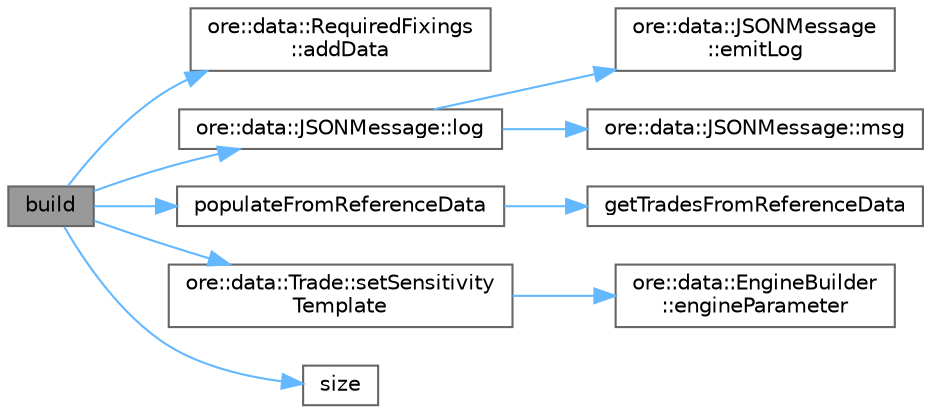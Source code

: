 digraph "build"
{
 // INTERACTIVE_SVG=YES
 // LATEX_PDF_SIZE
  bgcolor="transparent";
  edge [fontname=Helvetica,fontsize=10,labelfontname=Helvetica,labelfontsize=10];
  node [fontname=Helvetica,fontsize=10,shape=box,height=0.2,width=0.4];
  rankdir="LR";
  Node1 [label="build",height=0.2,width=0.4,color="gray40", fillcolor="grey60", style="filled", fontcolor="black",tooltip="Build QuantLib/QuantExt instrument, link pricing engine."];
  Node1 -> Node2 [color="steelblue1",style="solid"];
  Node2 [label="ore::data::RequiredFixings\l::addData",height=0.2,width=0.4,color="grey40", fillcolor="white", style="filled",URL="$classore_1_1data_1_1_required_fixings.html#a6239d4397d1d7eb1de886f13bdc8d9d4",tooltip=" "];
  Node1 -> Node3 [color="steelblue1",style="solid"];
  Node3 [label="ore::data::JSONMessage::log",height=0.2,width=0.4,color="grey40", fillcolor="white", style="filled",URL="$classore_1_1data_1_1_j_s_o_n_message.html#a5e21eca2668ed948bdc409b19a78e5bb",tooltip="generate Boost log record to pass to corresponding sinks"];
  Node3 -> Node4 [color="steelblue1",style="solid"];
  Node4 [label="ore::data::JSONMessage\l::emitLog",height=0.2,width=0.4,color="grey40", fillcolor="white", style="filled",URL="$classore_1_1data_1_1_j_s_o_n_message.html#a6a9077605df871e6e961dd0099645b35",tooltip="generate Boost log record - this method is called by log()"];
  Node3 -> Node5 [color="steelblue1",style="solid"];
  Node5 [label="ore::data::JSONMessage::msg",height=0.2,width=0.4,color="grey40", fillcolor="white", style="filled",URL="$classore_1_1data_1_1_j_s_o_n_message.html#a39f83a0ab38c425a8844c8892b93d69e",tooltip="return a std::string for the log file"];
  Node1 -> Node6 [color="steelblue1",style="solid"];
  Node6 [label="populateFromReferenceData",height=0.2,width=0.4,color="grey40", fillcolor="white", style="filled",URL="$classore_1_1data_1_1_composite_trade.html#acaea9430880ad744704816afb67fe57d",tooltip=" "];
  Node6 -> Node7 [color="steelblue1",style="solid"];
  Node7 [label="getTradesFromReferenceData",height=0.2,width=0.4,color="grey40", fillcolor="white", style="filled",URL="$classore_1_1data_1_1_composite_trade.html#a5f191502cf0fceb77c8d9e70247c564b",tooltip=" "];
  Node1 -> Node8 [color="steelblue1",style="solid"];
  Node8 [label="ore::data::Trade::setSensitivity\lTemplate",height=0.2,width=0.4,color="grey40", fillcolor="white", style="filled",URL="$classore_1_1data_1_1_trade.html#a788e0abfac5089ac015b7d71dbda25e3",tooltip=" "];
  Node8 -> Node9 [color="steelblue1",style="solid"];
  Node9 [label="ore::data::EngineBuilder\l::engineParameter",height=0.2,width=0.4,color="grey40", fillcolor="white", style="filled",URL="$classore_1_1data_1_1_engine_builder.html#a9d7654707f3b935dcf6a7b19df70c085",tooltip=" "];
  Node1 -> Node10 [color="steelblue1",style="solid"];
  Node10 [label="size",height=0.2,width=0.4,color="grey40", fillcolor="white", style="filled",URL="$classore_1_1data_1_1_composite_trade.html#acce0ab2cacc475b2434f24c65c91685a",tooltip="returns the number of subtrades in the strategy"];
}
